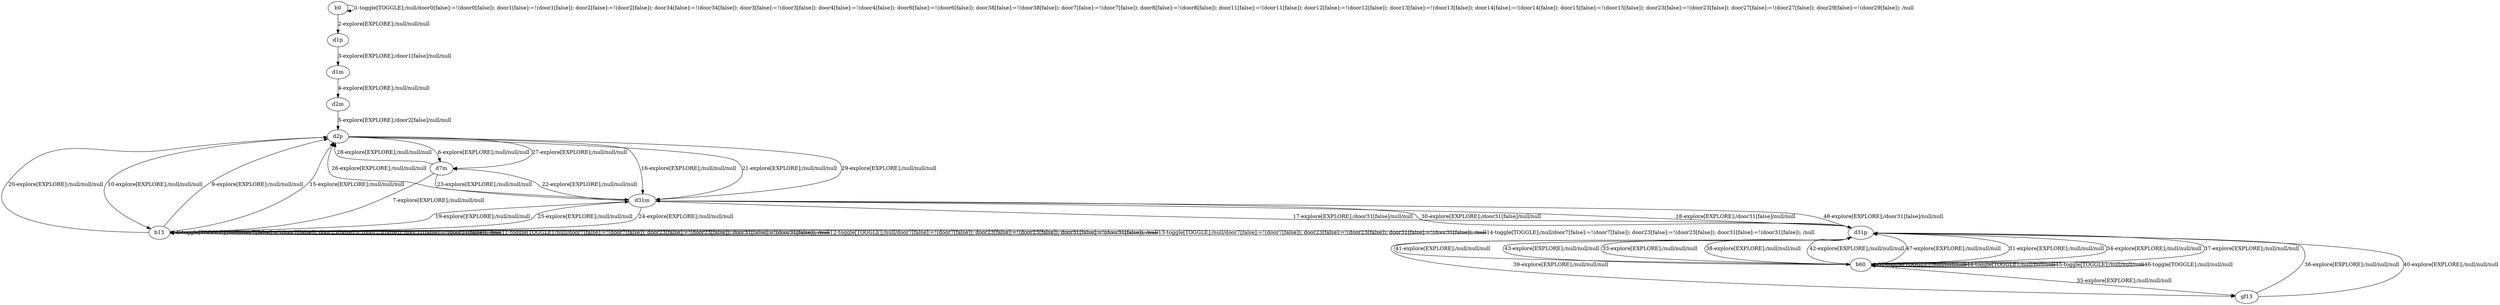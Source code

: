 # Total number of goals covered by this test: 4
# b60 --> gf13
# b60 --> b60
# d31p --> b60
# gf13 --> d31p

digraph g {
"b0" -> "b0" [label = "1-toggle[TOGGLE];/null/door0[false]:=!(door0[false]); door1[false]:=!(door1[false]); door2[false]:=!(door2[false]); door34[false]:=!(door34[false]); door3[false]:=!(door3[false]); door4[false]:=!(door4[false]); door6[false]:=!(door6[false]); door38[false]:=!(door38[false]); door7[false]:=!(door7[false]); door8[false]:=!(door8[false]); door11[false]:=!(door11[false]); door12[false]:=!(door12[false]); door13[false]:=!(door13[false]); door14[false]:=!(door14[false]); door15[false]:=!(door15[false]); door23[false]:=!(door23[false]); door27[false]:=!(door27[false]); door29[false]:=!(door29[false]); /null"];
"b0" -> "d1p" [label = "2-explore[EXPLORE];/null/null/null"];
"d1p" -> "d1m" [label = "3-explore[EXPLORE];/door1[false]/null/null"];
"d1m" -> "d2m" [label = "4-explore[EXPLORE];/null/null/null"];
"d2m" -> "d2p" [label = "5-explore[EXPLORE];/door2[false]/null/null"];
"d2p" -> "d7m" [label = "6-explore[EXPLORE];/null/null/null"];
"d7m" -> "b13" [label = "7-explore[EXPLORE];/null/null/null"];
"b13" -> "b13" [label = "8-toggle[TOGGLE];/null/door7[false]:=!(door7[false]); door23[false]:=!(door23[false]); door31[false]:=!(door31[false]); /null"];
"b13" -> "d2p" [label = "9-explore[EXPLORE];/null/null/null"];
"d2p" -> "b13" [label = "10-explore[EXPLORE];/null/null/null"];
"b13" -> "b13" [label = "11-toggle[TOGGLE];/null/door7[false]:=!(door7[false]); door23[false]:=!(door23[false]); door31[false]:=!(door31[false]); /null"];
"b13" -> "b13" [label = "12-toggle[TOGGLE];/null/door7[false]:=!(door7[false]); door23[false]:=!(door23[false]); door31[false]:=!(door31[false]); /null"];
"b13" -> "b13" [label = "13-toggle[TOGGLE];/null/door7[false]:=!(door7[false]); door23[false]:=!(door23[false]); door31[false]:=!(door31[false]); /null"];
"b13" -> "b13" [label = "14-toggle[TOGGLE];/null/door7[false]:=!(door7[false]); door23[false]:=!(door23[false]); door31[false]:=!(door31[false]); /null"];
"b13" -> "d2p" [label = "15-explore[EXPLORE];/null/null/null"];
"d2p" -> "d31m" [label = "16-explore[EXPLORE];/null/null/null"];
"d31m" -> "d31p" [label = "17-explore[EXPLORE];/door31[false]/null/null"];
"d31p" -> "d31m" [label = "18-explore[EXPLORE];/door31[false]/null/null"];
"d31m" -> "b13" [label = "19-explore[EXPLORE];/null/null/null"];
"b13" -> "d2p" [label = "20-explore[EXPLORE];/null/null/null"];
"d2p" -> "d31m" [label = "21-explore[EXPLORE];/null/null/null"];
"d31m" -> "d7m" [label = "22-explore[EXPLORE];/null/null/null"];
"d7m" -> "d31m" [label = "23-explore[EXPLORE];/null/null/null"];
"d31m" -> "b13" [label = "24-explore[EXPLORE];/null/null/null"];
"b13" -> "d31m" [label = "25-explore[EXPLORE];/null/null/null"];
"d31m" -> "d2p" [label = "26-explore[EXPLORE];/null/null/null"];
"d2p" -> "d7m" [label = "27-explore[EXPLORE];/null/null/null"];
"d7m" -> "d2p" [label = "28-explore[EXPLORE];/null/null/null"];
"d2p" -> "d31m" [label = "29-explore[EXPLORE];/null/null/null"];
"d31m" -> "d31p" [label = "30-explore[EXPLORE];/door31[false]/null/null"];
"d31p" -> "b60" [label = "31-explore[EXPLORE];/null/null/null"];
"b60" -> "b60" [label = "32-toggle[TOGGLE];/null/null/null"];
"b60" -> "d31p" [label = "33-explore[EXPLORE];/null/null/null"];
"d31p" -> "b60" [label = "34-explore[EXPLORE];/null/null/null"];
"b60" -> "gf13" [label = "35-explore[EXPLORE];/null/null/null"];
"gf13" -> "d31p" [label = "36-explore[EXPLORE];/null/null/null"];
"d31p" -> "b60" [label = "37-explore[EXPLORE];/null/null/null"];
"b60" -> "d31p" [label = "38-explore[EXPLORE];/null/null/null"];
"d31p" -> "gf13" [label = "39-explore[EXPLORE];/null/null/null"];
"gf13" -> "d31p" [label = "40-explore[EXPLORE];/null/null/null"];
"d31p" -> "b60" [label = "41-explore[EXPLORE];/null/null/null"];
"b60" -> "d31p" [label = "42-explore[EXPLORE];/null/null/null"];
"d31p" -> "b60" [label = "43-explore[EXPLORE];/null/null/null"];
"b60" -> "b60" [label = "44-toggle[TOGGLE];/null/null/null"];
"b60" -> "b60" [label = "45-toggle[TOGGLE];/null/null/null"];
"b60" -> "b60" [label = "46-toggle[TOGGLE];/null/null/null"];
"b60" -> "d31p" [label = "47-explore[EXPLORE];/null/null/null"];
"d31p" -> "d31m" [label = "48-explore[EXPLORE];/door31[false]/null/null"];
}